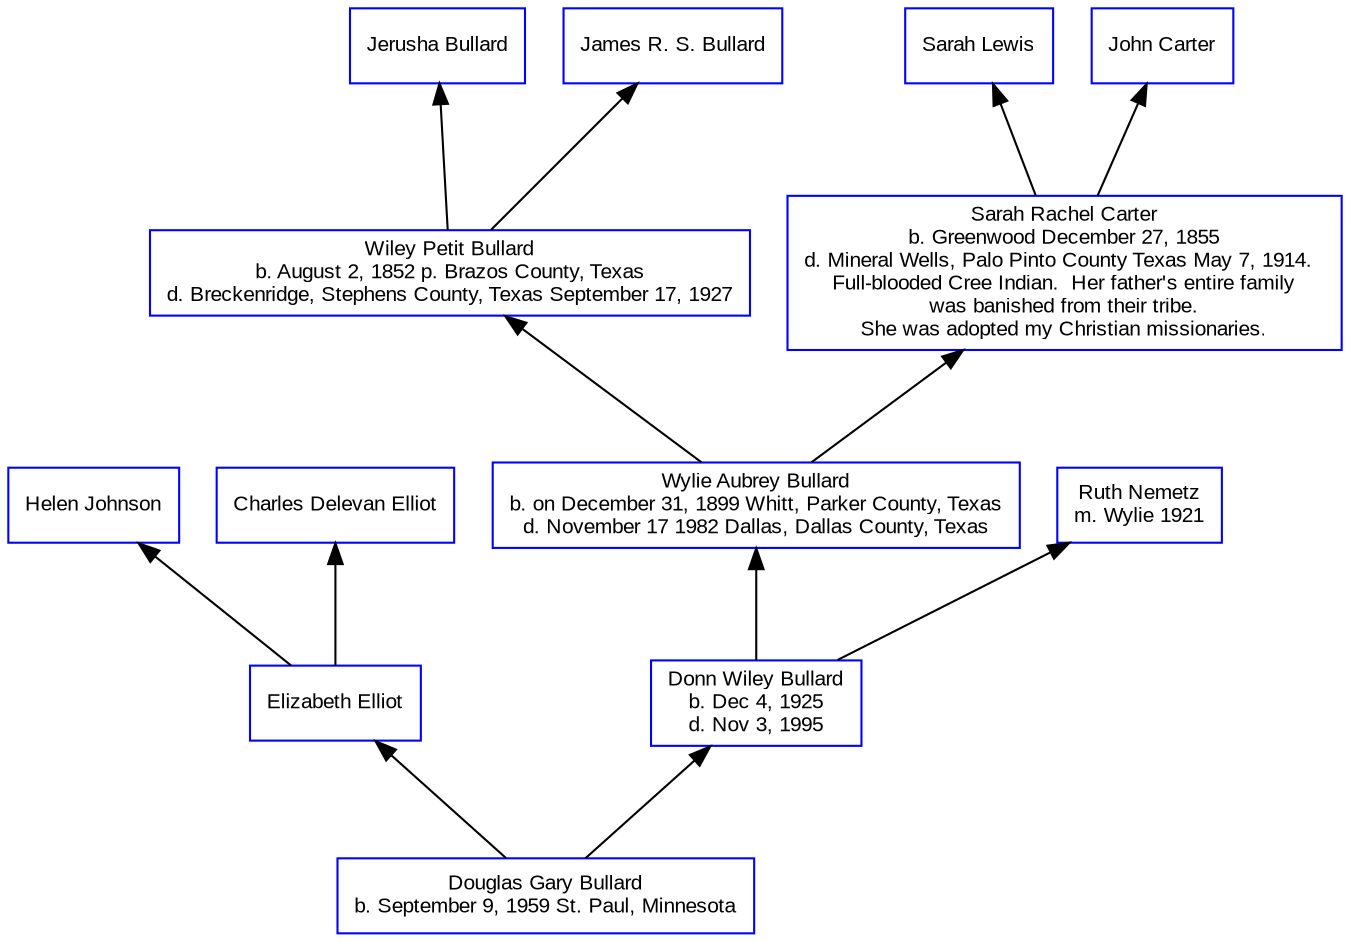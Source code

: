 digraph G {
node [shape=box,fontname="Arial",fontsize="10"];
edge [fontname="Arial",fontsize="8"];
ranksep=.75;
rankdir=BT;
concentrate=true;

elizabeth_elliot [label="Elizabeth Elliot" shape=rectangle color="blue"];
douglas_bullard [label="Douglas Gary Bullard\nb. September 9, 1959 St. Paul, Minnesota" shape=rectangle color="blue"];
donn_bullard [label="Donn Wiley Bullard\nb. Dec 4, 1925\nd. Nov 3, 1995" shape=rectangle color="blue"];
Wylie_Aubrey_Bullard [label="Wylie Aubrey Bullard\nb. on December 31, 1899 Whitt, Parker County, Texas\nd. November 17 1982 Dallas, Dallas County, Texas" shape=rectangle color="blue"];
Wiley_Petit_Bullard [label="Wiley Petit Bullard\nb. August 2, 1852 p. Brazos County, Texas\nd. Breckenridge, Stephens County, Texas September 17, 1927" shape=rectangle color="blue"];
Sarah_Rachel_Carter [label="Sarah Rachel Carter\nb. Greenwood December 27, 1855\nd. Mineral Wells, Palo Pinto County Texas May 7, 1914.  \nFull-blooded Cree Indian.  Her father's entire family\nwas banished from their tribe.\nShe was adopted my Christian missionaries." shape=rectangle color="blue"];
Sarah_Lewis [label="Sarah Lewis" shape=rectangle color="blue"];
Ruth_Nemetz [label="Ruth Nemetz\nm. Wylie 1921" shape=rectangle color="blue"];
John_Carter [label="John Carter" shape=rectangle color="blue"];
Jerusha_Bullard [label="Jerusha Bullard" shape=rectangle color="blue"];
James_Bullard [label="James R. S. Bullard" shape=rectangle color="blue"];
Helen_Johnson [label="Helen Johnson" shape=rectangle color="blue"];
Charles_Delevan_Elliot [label="Charles Delevan Elliot" shape=rectangle color="blue"];


elizabeth_elliot -> Charles_Delevan_Elliot;
elizabeth_elliot -> Helen_Johnson;
douglas_bullard -> donn_bullard;
douglas_bullard -> elizabeth_elliot;
donn_bullard -> Wylie_Aubrey_Bullard;
donn_bullard -> Ruth_Nemetz;
Wylie_Aubrey_Bullard -> Wiley_Petit_Bullard;
Wylie_Aubrey_Bullard -> Sarah_Rachel_Carter;
Wiley_Petit_Bullard -> Jerusha_Bullard;
Wiley_Petit_Bullard -> James_Bullard;
Sarah_Rachel_Carter -> Sarah_Lewis;
Sarah_Rachel_Carter -> John_Carter;
elizabeth_elliot -> Charles_Delevan_Elliot;
elizabeth_elliot -> Helen_Johnson;
douglas_bullard -> donn_bullard;
douglas_bullard -> elizabeth_elliot;
donn_bullard -> Wylie_Aubrey_Bullard;
donn_bullard -> Ruth_Nemetz;
Wylie_Aubrey_Bullard -> Wiley_Petit_Bullard;
Wylie_Aubrey_Bullard -> Sarah_Rachel_Carter;
Wiley_Petit_Bullard -> Jerusha_Bullard;
Wiley_Petit_Bullard -> James_Bullard;
Sarah_Rachel_Carter -> Sarah_Lewis;
Sarah_Rachel_Carter -> John_Carter;


}
